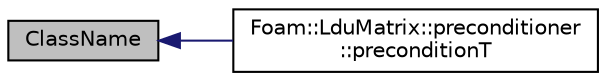 digraph "ClassName"
{
  bgcolor="transparent";
  edge [fontname="Helvetica",fontsize="10",labelfontname="Helvetica",labelfontsize="10"];
  node [fontname="Helvetica",fontsize="10",shape=record];
  rankdir="LR";
  Node1 [label="ClassName",height=0.2,width=0.4,color="black", fillcolor="grey75", style="filled", fontcolor="black"];
  Node1 -> Node2 [dir="back",color="midnightblue",fontsize="10",style="solid",fontname="Helvetica"];
  Node2 [label="Foam::LduMatrix::preconditioner\l::preconditionT",height=0.2,width=0.4,color="black",URL="$a01995.html#ab9966cf2aa877654cedaa080104da37e",tooltip="Return wT the transpose-matrix preconditioned form of. "];
}
